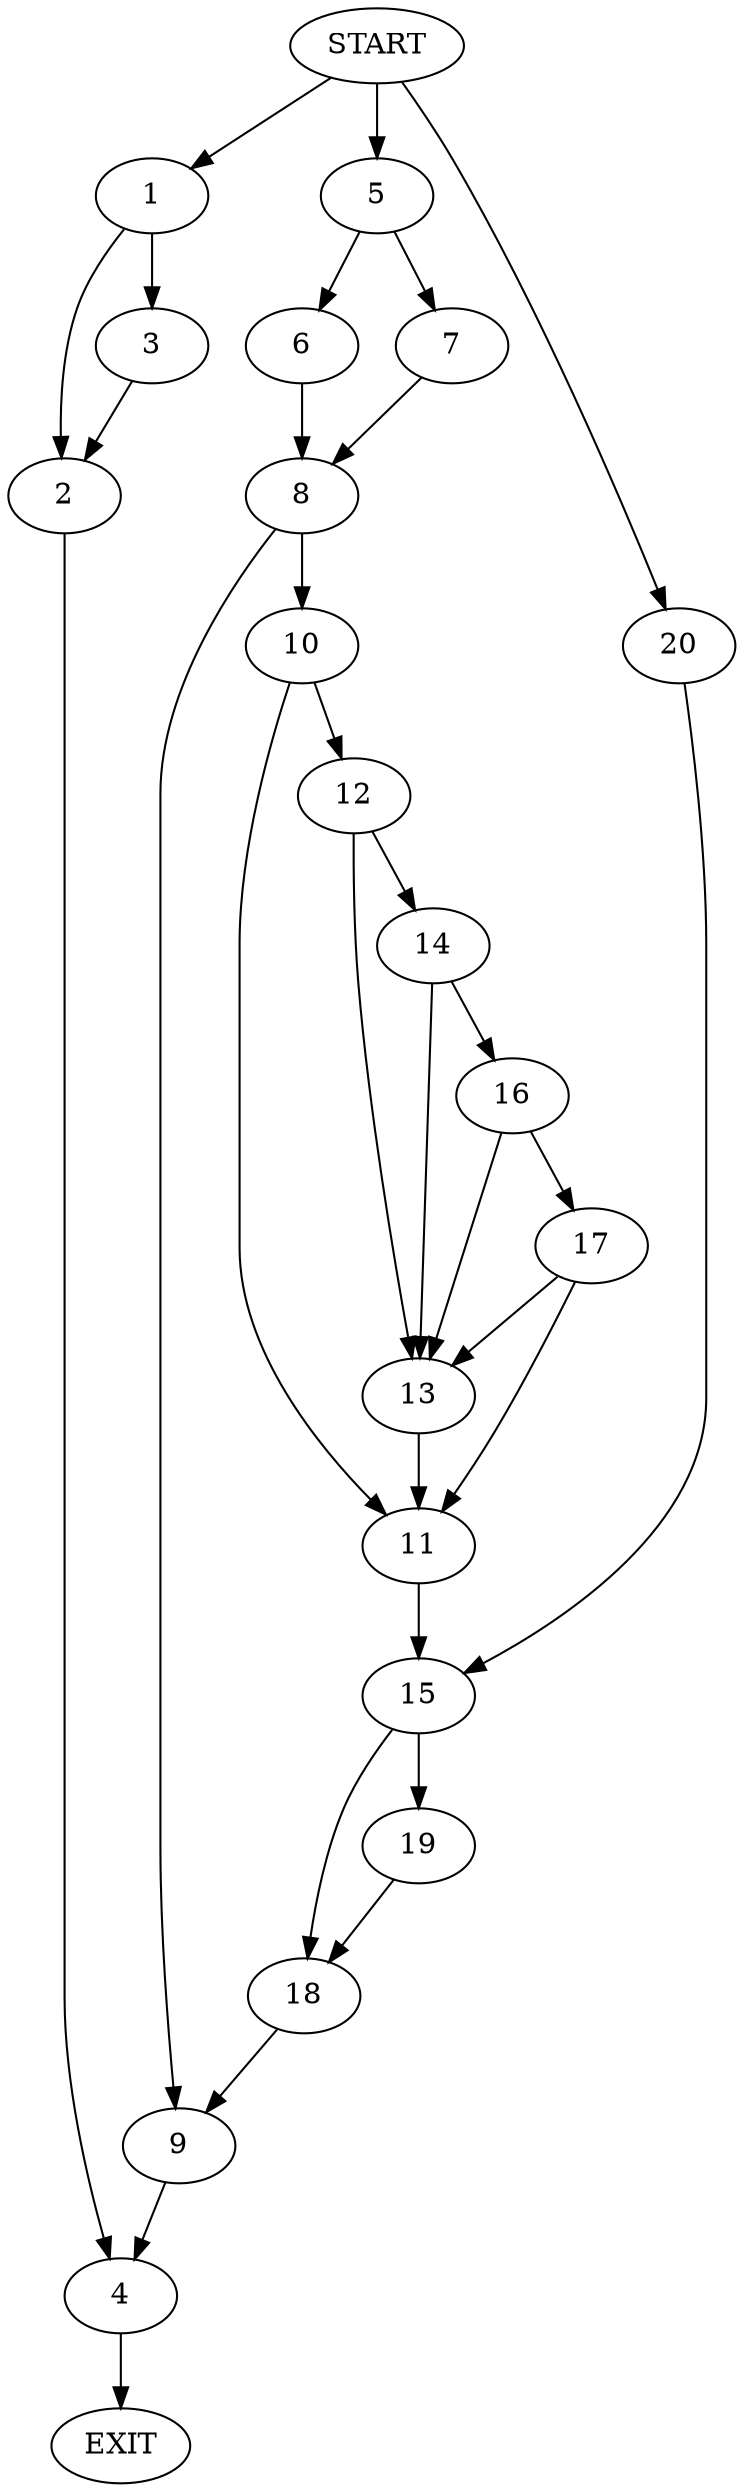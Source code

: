 digraph {
0 [label="START"]
21 [label="EXIT"]
0 -> 1
1 -> 2
1 -> 3
2 -> 4
3 -> 2
4 -> 21
0 -> 5
5 -> 6
5 -> 7
6 -> 8
7 -> 8
8 -> 9
8 -> 10
10 -> 11
10 -> 12
9 -> 4
12 -> 13
12 -> 14
11 -> 15
13 -> 11
14 -> 13
14 -> 16
16 -> 17
16 -> 13
17 -> 13
17 -> 11
15 -> 18
15 -> 19
0 -> 20
20 -> 15
18 -> 9
19 -> 18
}
